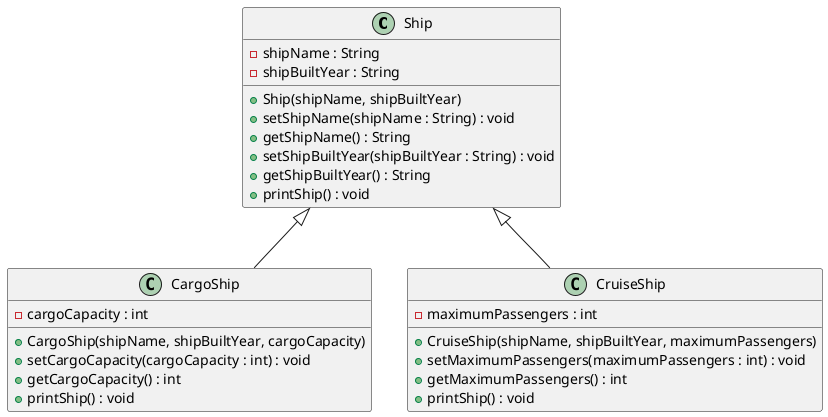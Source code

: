 @startuml
class Ship {
  -shipName : String
  -shipBuiltYear : String
  +Ship(shipName, shipBuiltYear)
  +setShipName(shipName : String) : void
  +getShipName() : String
  +setShipBuiltYear(shipBuiltYear : String) : void
  +getShipBuiltYear() : String
  +printShip() : void
}

class CargoShip {
  -cargoCapacity : int
  +CargoShip(shipName, shipBuiltYear, cargoCapacity)
  +setCargoCapacity(cargoCapacity : int) : void
  +getCargoCapacity() : int
  +printShip() : void
}

class CruiseShip {
  -maximumPassengers : int
  +CruiseShip(shipName, shipBuiltYear, maximumPassengers)
  +setMaximumPassengers(maximumPassengers : int) : void
  +getMaximumPassengers() : int
  +printShip() : void
}

Ship <|-- CargoShip
Ship <|-- CruiseShip
@enduml
